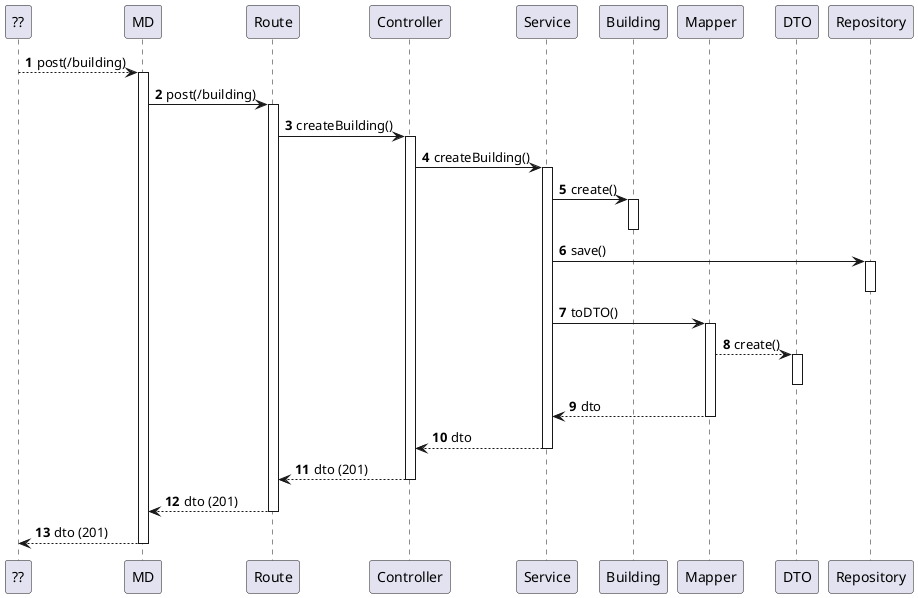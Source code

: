 @startuml
autonumber

participant "??" as ui

participant "MD" as mdr
participant "Route" as r
participant "Controller" as ctrl
participant "Service" as svc

participant "Building" as b
participant "Mapper" as map
participant "DTO" as dto

participant "Repository" as repo


'activate ui
ui --> mdr: post(/building)
    activate mdr
    mdr -> r : post(/building)

    activate r
        r -> ctrl : createBuilding()
            activate ctrl
                ctrl -> svc : createBuilding()
                activate svc
                    svc -> b : create()
                    activate b
                    deactivate b

                    svc -> repo : save()
                    activate repo
                    deactivate repo

                    svc -> map : toDTO()
                    activate map
                        map --> dto : create()
                        activate dto
                        deactivate dto
                        map --> svc : dto
                    deactivate map

                    svc --> ctrl : dto
                deactivate svc

                ctrl --> r : dto (201)
            deactivate ctrl

        r --> mdr : dto (201)
        deactivate r

    mdr --> ui: dto (201)
    deactivate mdr
'deactivate ui

@enduml
